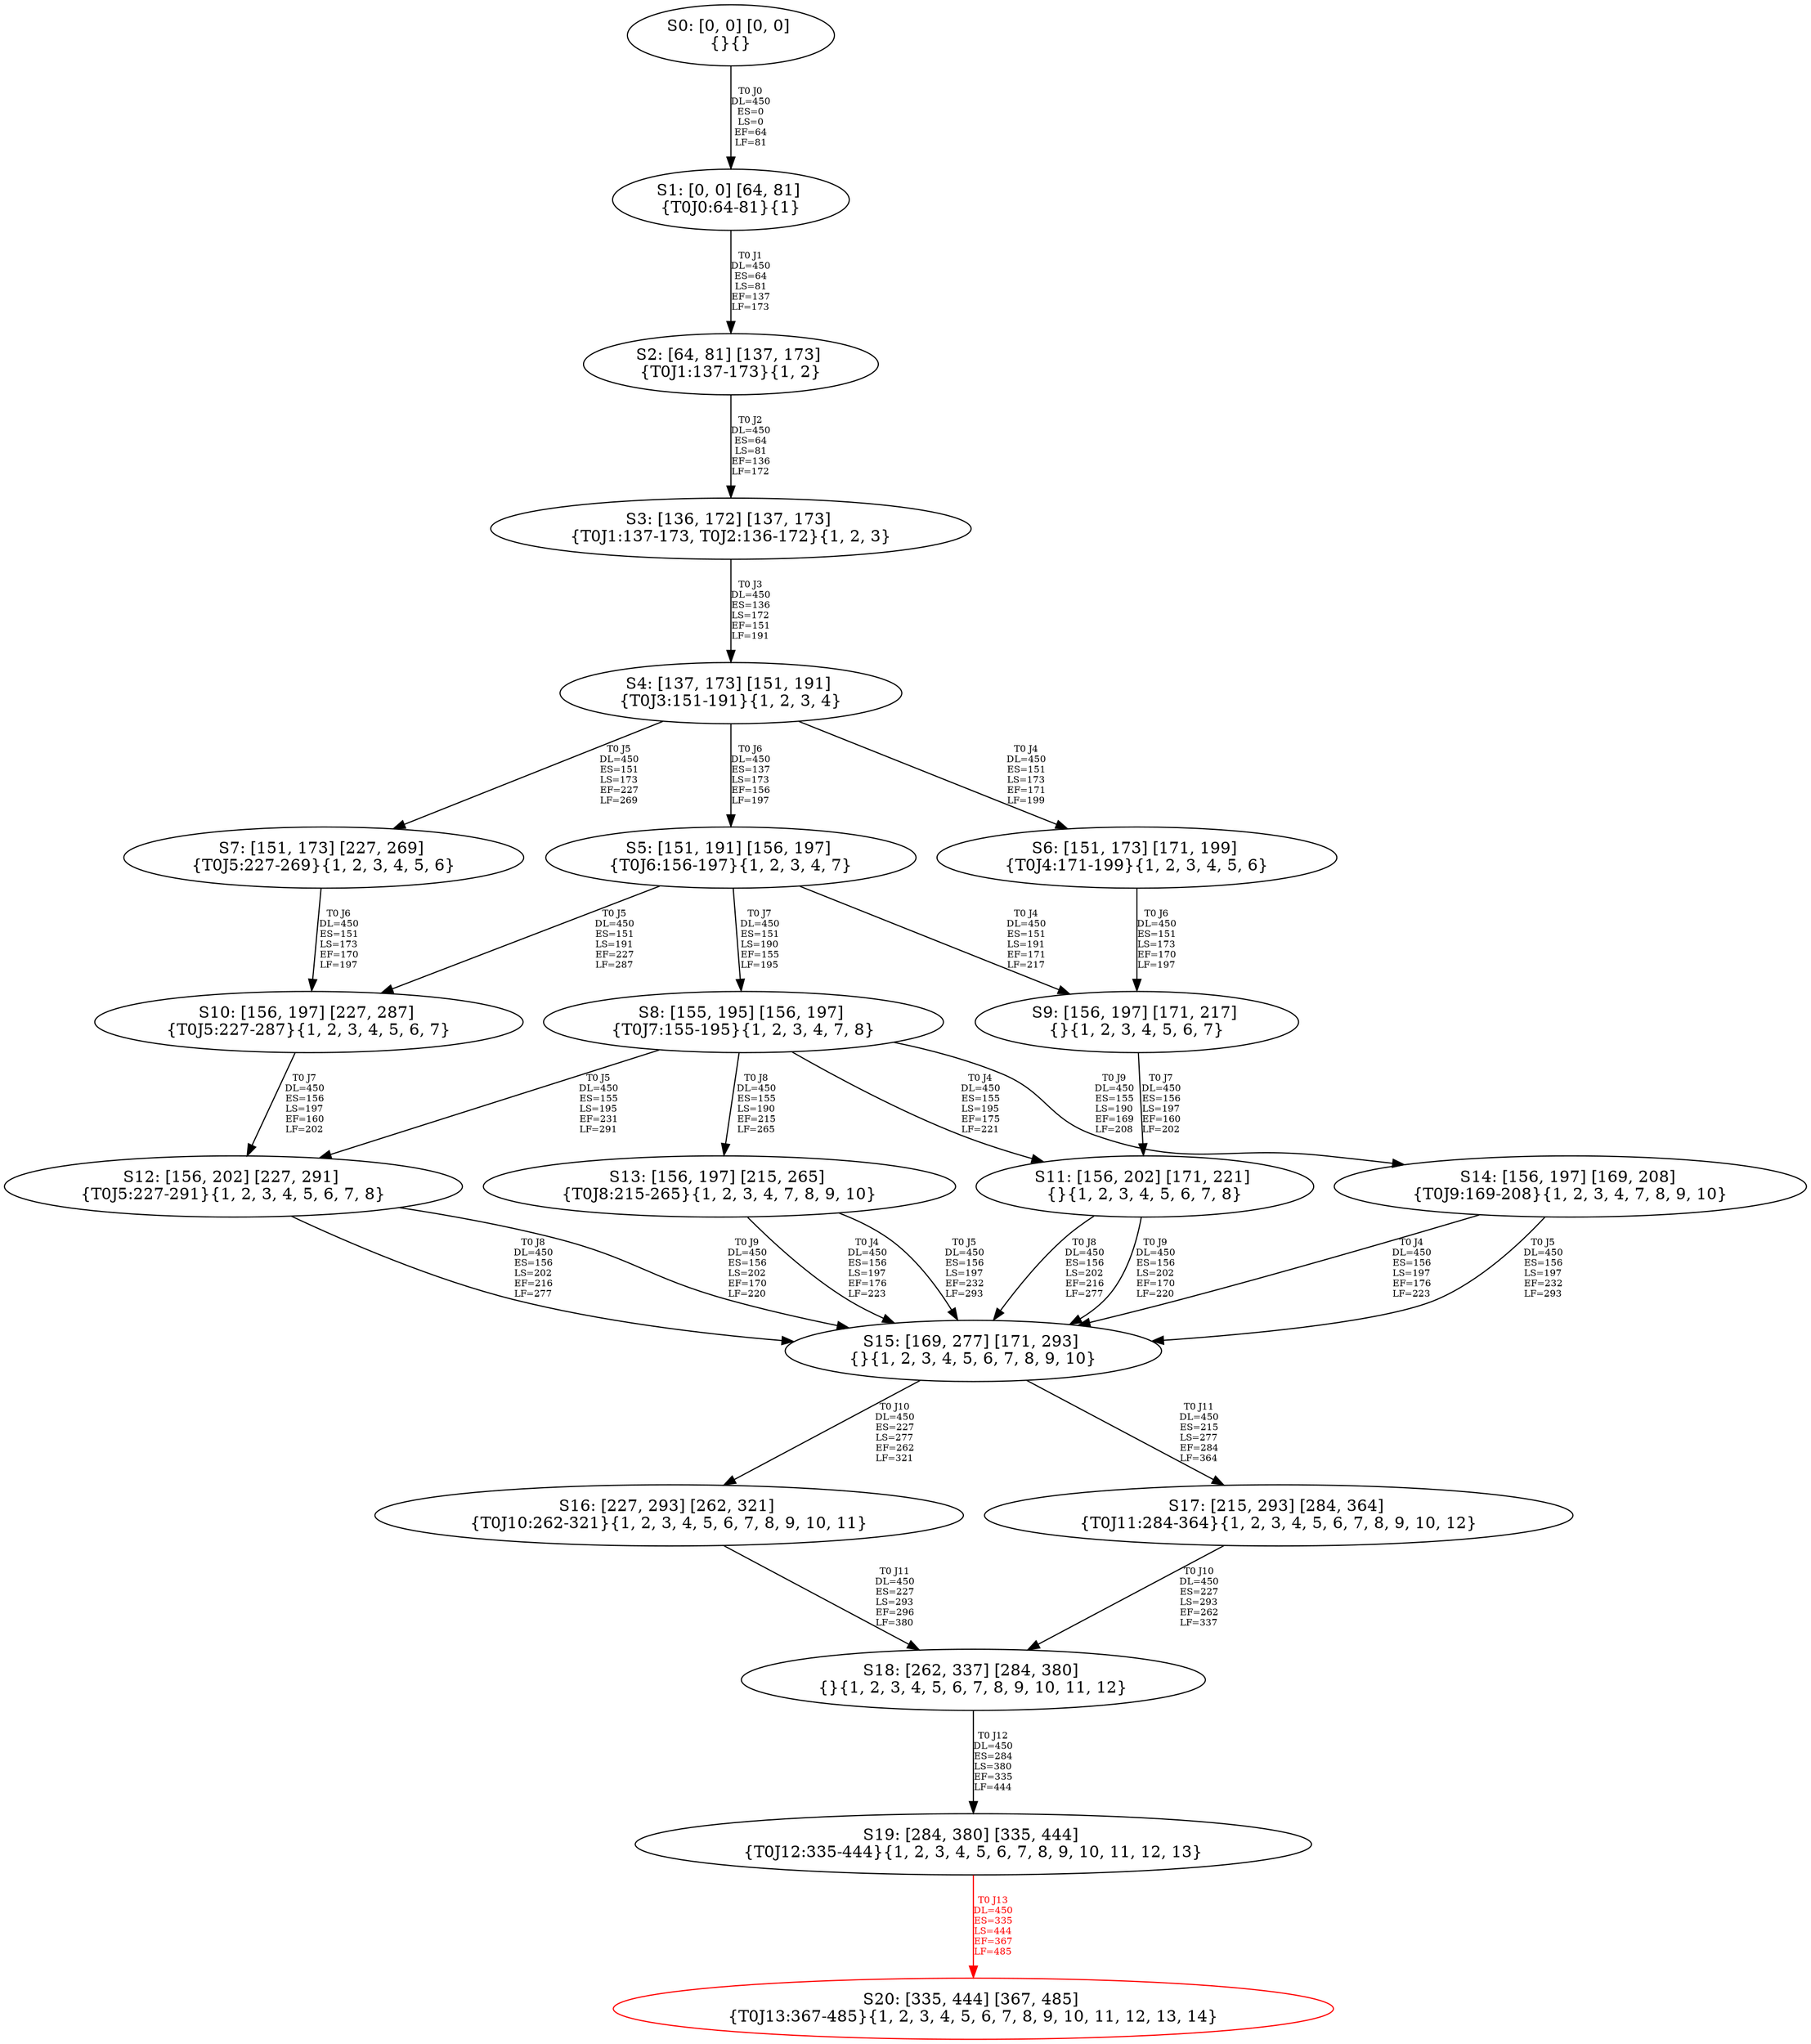 digraph {
	S0[label="S0: [0, 0] [0, 0] \n{}{}"];
	S1[label="S1: [0, 0] [64, 81] \n{T0J0:64-81}{1}"];
	S2[label="S2: [64, 81] [137, 173] \n{T0J1:137-173}{1, 2}"];
	S3[label="S3: [136, 172] [137, 173] \n{T0J1:137-173, T0J2:136-172}{1, 2, 3}"];
	S4[label="S4: [137, 173] [151, 191] \n{T0J3:151-191}{1, 2, 3, 4}"];
	S5[label="S5: [151, 191] [156, 197] \n{T0J6:156-197}{1, 2, 3, 4, 7}"];
	S6[label="S6: [151, 173] [171, 199] \n{T0J4:171-199}{1, 2, 3, 4, 5, 6}"];
	S7[label="S7: [151, 173] [227, 269] \n{T0J5:227-269}{1, 2, 3, 4, 5, 6}"];
	S8[label="S8: [155, 195] [156, 197] \n{T0J7:155-195}{1, 2, 3, 4, 7, 8}"];
	S9[label="S9: [156, 197] [171, 217] \n{}{1, 2, 3, 4, 5, 6, 7}"];
	S10[label="S10: [156, 197] [227, 287] \n{T0J5:227-287}{1, 2, 3, 4, 5, 6, 7}"];
	S11[label="S11: [156, 202] [171, 221] \n{}{1, 2, 3, 4, 5, 6, 7, 8}"];
	S12[label="S12: [156, 202] [227, 291] \n{T0J5:227-291}{1, 2, 3, 4, 5, 6, 7, 8}"];
	S13[label="S13: [156, 197] [215, 265] \n{T0J8:215-265}{1, 2, 3, 4, 7, 8, 9, 10}"];
	S14[label="S14: [156, 197] [169, 208] \n{T0J9:169-208}{1, 2, 3, 4, 7, 8, 9, 10}"];
	S15[label="S15: [169, 277] [171, 293] \n{}{1, 2, 3, 4, 5, 6, 7, 8, 9, 10}"];
	S16[label="S16: [227, 293] [262, 321] \n{T0J10:262-321}{1, 2, 3, 4, 5, 6, 7, 8, 9, 10, 11}"];
	S17[label="S17: [215, 293] [284, 364] \n{T0J11:284-364}{1, 2, 3, 4, 5, 6, 7, 8, 9, 10, 12}"];
	S18[label="S18: [262, 337] [284, 380] \n{}{1, 2, 3, 4, 5, 6, 7, 8, 9, 10, 11, 12}"];
	S19[label="S19: [284, 380] [335, 444] \n{T0J12:335-444}{1, 2, 3, 4, 5, 6, 7, 8, 9, 10, 11, 12, 13}"];
	S20[label="S20: [335, 444] [367, 485] \n{T0J13:367-485}{1, 2, 3, 4, 5, 6, 7, 8, 9, 10, 11, 12, 13, 14}"];
	S0 -> S1[label="T0 J0\nDL=450\nES=0\nLS=0\nEF=64\nLF=81",fontsize=8];
	S1 -> S2[label="T0 J1\nDL=450\nES=64\nLS=81\nEF=137\nLF=173",fontsize=8];
	S2 -> S3[label="T0 J2\nDL=450\nES=64\nLS=81\nEF=136\nLF=172",fontsize=8];
	S3 -> S4[label="T0 J3\nDL=450\nES=136\nLS=172\nEF=151\nLF=191",fontsize=8];
	S4 -> S6[label="T0 J4\nDL=450\nES=151\nLS=173\nEF=171\nLF=199",fontsize=8];
	S4 -> S7[label="T0 J5\nDL=450\nES=151\nLS=173\nEF=227\nLF=269",fontsize=8];
	S4 -> S5[label="T0 J6\nDL=450\nES=137\nLS=173\nEF=156\nLF=197",fontsize=8];
	S5 -> S9[label="T0 J4\nDL=450\nES=151\nLS=191\nEF=171\nLF=217",fontsize=8];
	S5 -> S10[label="T0 J5\nDL=450\nES=151\nLS=191\nEF=227\nLF=287",fontsize=8];
	S5 -> S8[label="T0 J7\nDL=450\nES=151\nLS=190\nEF=155\nLF=195",fontsize=8];
	S6 -> S9[label="T0 J6\nDL=450\nES=151\nLS=173\nEF=170\nLF=197",fontsize=8];
	S7 -> S10[label="T0 J6\nDL=450\nES=151\nLS=173\nEF=170\nLF=197",fontsize=8];
	S8 -> S11[label="T0 J4\nDL=450\nES=155\nLS=195\nEF=175\nLF=221",fontsize=8];
	S8 -> S12[label="T0 J5\nDL=450\nES=155\nLS=195\nEF=231\nLF=291",fontsize=8];
	S8 -> S13[label="T0 J8\nDL=450\nES=155\nLS=190\nEF=215\nLF=265",fontsize=8];
	S8 -> S14[label="T0 J9\nDL=450\nES=155\nLS=190\nEF=169\nLF=208",fontsize=8];
	S9 -> S11[label="T0 J7\nDL=450\nES=156\nLS=197\nEF=160\nLF=202",fontsize=8];
	S10 -> S12[label="T0 J7\nDL=450\nES=156\nLS=197\nEF=160\nLF=202",fontsize=8];
	S11 -> S15[label="T0 J8\nDL=450\nES=156\nLS=202\nEF=216\nLF=277",fontsize=8];
	S11 -> S15[label="T0 J9\nDL=450\nES=156\nLS=202\nEF=170\nLF=220",fontsize=8];
	S12 -> S15[label="T0 J8\nDL=450\nES=156\nLS=202\nEF=216\nLF=277",fontsize=8];
	S12 -> S15[label="T0 J9\nDL=450\nES=156\nLS=202\nEF=170\nLF=220",fontsize=8];
	S13 -> S15[label="T0 J4\nDL=450\nES=156\nLS=197\nEF=176\nLF=223",fontsize=8];
	S13 -> S15[label="T0 J5\nDL=450\nES=156\nLS=197\nEF=232\nLF=293",fontsize=8];
	S14 -> S15[label="T0 J4\nDL=450\nES=156\nLS=197\nEF=176\nLF=223",fontsize=8];
	S14 -> S15[label="T0 J5\nDL=450\nES=156\nLS=197\nEF=232\nLF=293",fontsize=8];
	S15 -> S16[label="T0 J10\nDL=450\nES=227\nLS=277\nEF=262\nLF=321",fontsize=8];
	S15 -> S17[label="T0 J11\nDL=450\nES=215\nLS=277\nEF=284\nLF=364",fontsize=8];
	S16 -> S18[label="T0 J11\nDL=450\nES=227\nLS=293\nEF=296\nLF=380",fontsize=8];
	S17 -> S18[label="T0 J10\nDL=450\nES=227\nLS=293\nEF=262\nLF=337",fontsize=8];
	S18 -> S19[label="T0 J12\nDL=450\nES=284\nLS=380\nEF=335\nLF=444",fontsize=8];
	S19 -> S20[label="T0 J13\nDL=450\nES=335\nLS=444\nEF=367\nLF=485",color=Red,fontcolor=Red,fontsize=8];
S20[color=Red];
}
